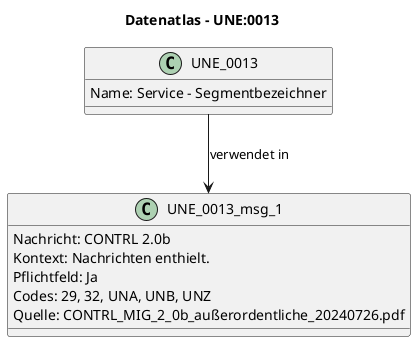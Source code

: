 @startuml
title Datenatlas – UNE:0013
class UNE_0013 {
  Name: Service - Segmentbezeichner
}
class UNE_0013_msg_1 {
  Nachricht: CONTRL 2.0b
  Kontext: Nachrichten enthielt.
  Pflichtfeld: Ja
  Codes: 29, 32, UNA, UNB, UNZ
  Quelle: CONTRL_MIG_2_0b_außerordentliche_20240726.pdf
}
UNE_0013 --> UNE_0013_msg_1 : verwendet in
@enduml
